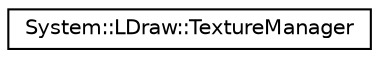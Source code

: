 digraph G
{
  edge [fontname="Helvetica",fontsize="10",labelfontname="Helvetica",labelfontsize="10"];
  node [fontname="Helvetica",fontsize="10",shape=record];
  rankdir="LR";
  Node1 [label="System::LDraw::TextureManager",height=0.2,width=0.4,color="black", fillcolor="white", style="filled",URL="$class_system_1_1_l_draw_1_1_texture_manager.html"];
}
